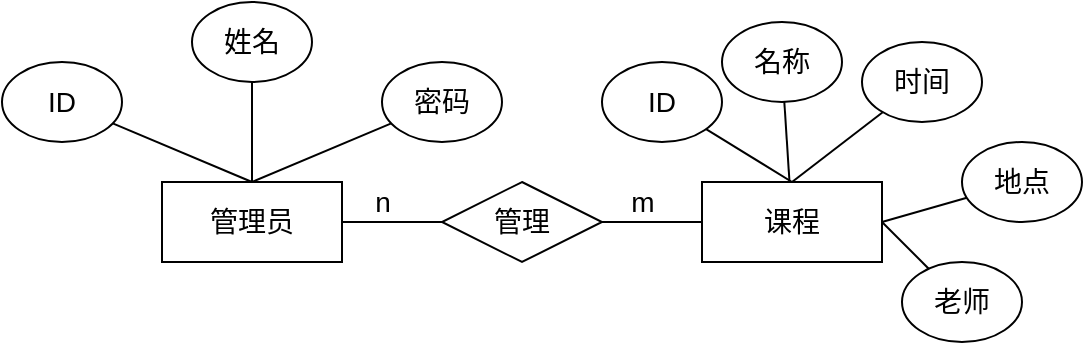 <mxfile version="21.1.1" type="github">
  <diagram name="第 1 页" id="8caDuvSgVy9wZwrW0pV_">
    <mxGraphModel dx="1050" dy="587" grid="1" gridSize="10" guides="1" tooltips="1" connect="1" arrows="1" fold="1" page="1" pageScale="1" pageWidth="827" pageHeight="1169" math="0" shadow="0">
      <root>
        <mxCell id="0" />
        <mxCell id="1" parent="0" />
        <mxCell id="LIl4Jyp_-ldOpoA8v1aX-12" style="edgeStyle=orthogonalEdgeStyle;rounded=0;orthogonalLoop=1;jettySize=auto;html=1;entryX=0;entryY=0.5;entryDx=0;entryDy=0;endArrow=none;endFill=0;" edge="1" parent="1" source="LIl4Jyp_-ldOpoA8v1aX-2" target="LIl4Jyp_-ldOpoA8v1aX-11">
          <mxGeometry relative="1" as="geometry" />
        </mxCell>
        <mxCell id="LIl4Jyp_-ldOpoA8v1aX-2" value="&lt;span style=&quot;font-size: 14px;&quot;&gt;管理员&lt;/span&gt;" style="rounded=0;whiteSpace=wrap;html=1;" vertex="1" parent="1">
          <mxGeometry x="90" y="180" width="90" height="40" as="geometry" />
        </mxCell>
        <mxCell id="LIl4Jyp_-ldOpoA8v1aX-3" value="&lt;font style=&quot;font-size: 14px;&quot;&gt;课程&lt;/font&gt;" style="rounded=0;whiteSpace=wrap;html=1;" vertex="1" parent="1">
          <mxGeometry x="360" y="180" width="90" height="40" as="geometry" />
        </mxCell>
        <mxCell id="LIl4Jyp_-ldOpoA8v1aX-14" style="shape=connector;rounded=0;orthogonalLoop=1;jettySize=auto;html=1;labelBackgroundColor=default;strokeColor=default;fontFamily=Helvetica;fontSize=11;fontColor=default;endArrow=none;endFill=0;entryX=0.5;entryY=0;entryDx=0;entryDy=0;" edge="1" parent="1" source="LIl4Jyp_-ldOpoA8v1aX-4" target="LIl4Jyp_-ldOpoA8v1aX-2">
          <mxGeometry relative="1" as="geometry" />
        </mxCell>
        <mxCell id="LIl4Jyp_-ldOpoA8v1aX-4" value="&lt;font style=&quot;font-size: 14px;&quot;&gt;ID&lt;/font&gt;" style="ellipse;whiteSpace=wrap;html=1;" vertex="1" parent="1">
          <mxGeometry x="10" y="120" width="60" height="40" as="geometry" />
        </mxCell>
        <mxCell id="LIl4Jyp_-ldOpoA8v1aX-15" style="edgeStyle=none;shape=connector;rounded=0;orthogonalLoop=1;jettySize=auto;html=1;entryX=0.5;entryY=0;entryDx=0;entryDy=0;labelBackgroundColor=default;strokeColor=default;fontFamily=Helvetica;fontSize=11;fontColor=default;endArrow=none;endFill=0;" edge="1" parent="1" source="LIl4Jyp_-ldOpoA8v1aX-5" target="LIl4Jyp_-ldOpoA8v1aX-2">
          <mxGeometry relative="1" as="geometry" />
        </mxCell>
        <mxCell id="LIl4Jyp_-ldOpoA8v1aX-5" value="&lt;span style=&quot;font-size: 14px;&quot;&gt;姓名&lt;/span&gt;" style="ellipse;whiteSpace=wrap;html=1;" vertex="1" parent="1">
          <mxGeometry x="105" y="90" width="60" height="40" as="geometry" />
        </mxCell>
        <mxCell id="LIl4Jyp_-ldOpoA8v1aX-17" style="edgeStyle=none;shape=connector;rounded=0;orthogonalLoop=1;jettySize=auto;html=1;entryX=0.5;entryY=0;entryDx=0;entryDy=0;labelBackgroundColor=default;strokeColor=default;fontFamily=Helvetica;fontSize=11;fontColor=default;endArrow=none;endFill=0;" edge="1" parent="1" source="LIl4Jyp_-ldOpoA8v1aX-8" target="LIl4Jyp_-ldOpoA8v1aX-2">
          <mxGeometry relative="1" as="geometry" />
        </mxCell>
        <mxCell id="LIl4Jyp_-ldOpoA8v1aX-8" value="&lt;font style=&quot;font-size: 14px;&quot;&gt;密码&lt;/font&gt;" style="ellipse;whiteSpace=wrap;html=1;" vertex="1" parent="1">
          <mxGeometry x="200" y="120" width="60" height="40" as="geometry" />
        </mxCell>
        <mxCell id="LIl4Jyp_-ldOpoA8v1aX-13" style="edgeStyle=orthogonalEdgeStyle;shape=connector;rounded=0;orthogonalLoop=1;jettySize=auto;html=1;entryX=0;entryY=0.5;entryDx=0;entryDy=0;labelBackgroundColor=default;strokeColor=default;fontFamily=Helvetica;fontSize=11;fontColor=default;endArrow=none;endFill=0;" edge="1" parent="1" source="LIl4Jyp_-ldOpoA8v1aX-11" target="LIl4Jyp_-ldOpoA8v1aX-3">
          <mxGeometry relative="1" as="geometry" />
        </mxCell>
        <mxCell id="LIl4Jyp_-ldOpoA8v1aX-11" value="&lt;span style=&quot;font-size: 14px;&quot;&gt;管理&lt;/span&gt;" style="rhombus;whiteSpace=wrap;html=1;" vertex="1" parent="1">
          <mxGeometry x="230" y="180" width="80" height="40" as="geometry" />
        </mxCell>
        <mxCell id="LIl4Jyp_-ldOpoA8v1aX-23" style="edgeStyle=none;shape=connector;rounded=0;orthogonalLoop=1;jettySize=auto;html=1;entryX=0.5;entryY=0;entryDx=0;entryDy=0;labelBackgroundColor=default;strokeColor=default;fontFamily=Helvetica;fontSize=11;fontColor=default;endArrow=none;endFill=0;" edge="1" parent="1" source="LIl4Jyp_-ldOpoA8v1aX-18" target="LIl4Jyp_-ldOpoA8v1aX-3">
          <mxGeometry relative="1" as="geometry" />
        </mxCell>
        <mxCell id="LIl4Jyp_-ldOpoA8v1aX-18" value="&lt;span style=&quot;font-size: 14px;&quot;&gt;ID&lt;/span&gt;" style="ellipse;whiteSpace=wrap;html=1;" vertex="1" parent="1">
          <mxGeometry x="310" y="120" width="60" height="40" as="geometry" />
        </mxCell>
        <mxCell id="LIl4Jyp_-ldOpoA8v1aX-24" style="edgeStyle=none;shape=connector;rounded=0;orthogonalLoop=1;jettySize=auto;html=1;labelBackgroundColor=default;strokeColor=default;fontFamily=Helvetica;fontSize=11;fontColor=default;endArrow=none;endFill=0;" edge="1" parent="1" source="LIl4Jyp_-ldOpoA8v1aX-19" target="LIl4Jyp_-ldOpoA8v1aX-3">
          <mxGeometry relative="1" as="geometry" />
        </mxCell>
        <mxCell id="LIl4Jyp_-ldOpoA8v1aX-19" value="&lt;font style=&quot;font-size: 14px;&quot;&gt;名称&lt;/font&gt;" style="ellipse;whiteSpace=wrap;html=1;" vertex="1" parent="1">
          <mxGeometry x="370" y="100" width="60" height="40" as="geometry" />
        </mxCell>
        <mxCell id="LIl4Jyp_-ldOpoA8v1aX-25" style="edgeStyle=none;shape=connector;rounded=0;orthogonalLoop=1;jettySize=auto;html=1;entryX=0.5;entryY=0;entryDx=0;entryDy=0;labelBackgroundColor=default;strokeColor=default;fontFamily=Helvetica;fontSize=11;fontColor=default;endArrow=none;endFill=0;" edge="1" parent="1" source="LIl4Jyp_-ldOpoA8v1aX-20" target="LIl4Jyp_-ldOpoA8v1aX-3">
          <mxGeometry relative="1" as="geometry" />
        </mxCell>
        <mxCell id="LIl4Jyp_-ldOpoA8v1aX-20" value="&lt;span style=&quot;font-size: 14px;&quot;&gt;时间&lt;/span&gt;" style="ellipse;whiteSpace=wrap;html=1;" vertex="1" parent="1">
          <mxGeometry x="440" y="110" width="60" height="40" as="geometry" />
        </mxCell>
        <mxCell id="LIl4Jyp_-ldOpoA8v1aX-26" style="edgeStyle=none;shape=connector;rounded=0;orthogonalLoop=1;jettySize=auto;html=1;entryX=1;entryY=0.5;entryDx=0;entryDy=0;labelBackgroundColor=default;strokeColor=default;fontFamily=Helvetica;fontSize=11;fontColor=default;endArrow=none;endFill=0;" edge="1" parent="1" source="LIl4Jyp_-ldOpoA8v1aX-21" target="LIl4Jyp_-ldOpoA8v1aX-3">
          <mxGeometry relative="1" as="geometry" />
        </mxCell>
        <mxCell id="LIl4Jyp_-ldOpoA8v1aX-21" value="&lt;font style=&quot;font-size: 14px;&quot;&gt;地点&lt;/font&gt;" style="ellipse;whiteSpace=wrap;html=1;" vertex="1" parent="1">
          <mxGeometry x="490" y="160" width="60" height="40" as="geometry" />
        </mxCell>
        <mxCell id="LIl4Jyp_-ldOpoA8v1aX-27" style="edgeStyle=none;shape=connector;rounded=0;orthogonalLoop=1;jettySize=auto;html=1;entryX=1;entryY=0.5;entryDx=0;entryDy=0;labelBackgroundColor=default;strokeColor=default;fontFamily=Helvetica;fontSize=11;fontColor=default;endArrow=none;endFill=0;" edge="1" parent="1" source="LIl4Jyp_-ldOpoA8v1aX-22" target="LIl4Jyp_-ldOpoA8v1aX-3">
          <mxGeometry relative="1" as="geometry" />
        </mxCell>
        <mxCell id="LIl4Jyp_-ldOpoA8v1aX-22" value="&lt;span style=&quot;font-size: 14px;&quot;&gt;老师&lt;/span&gt;" style="ellipse;whiteSpace=wrap;html=1;" vertex="1" parent="1">
          <mxGeometry x="460" y="220" width="60" height="40" as="geometry" />
        </mxCell>
        <mxCell id="LIl4Jyp_-ldOpoA8v1aX-28" value="&lt;font style=&quot;font-size: 14px;&quot;&gt;n&lt;/font&gt;" style="text;html=1;align=center;verticalAlign=middle;resizable=0;points=[];autosize=1;strokeColor=none;fillColor=none;fontSize=11;fontFamily=Helvetica;fontColor=default;" vertex="1" parent="1">
          <mxGeometry x="185" y="175" width="30" height="30" as="geometry" />
        </mxCell>
        <mxCell id="LIl4Jyp_-ldOpoA8v1aX-29" value="&lt;font style=&quot;font-size: 14px;&quot;&gt;m&lt;/font&gt;" style="text;html=1;align=center;verticalAlign=middle;resizable=0;points=[];autosize=1;strokeColor=none;fillColor=none;fontSize=11;fontFamily=Helvetica;fontColor=default;" vertex="1" parent="1">
          <mxGeometry x="310" y="175" width="40" height="30" as="geometry" />
        </mxCell>
      </root>
    </mxGraphModel>
  </diagram>
</mxfile>

